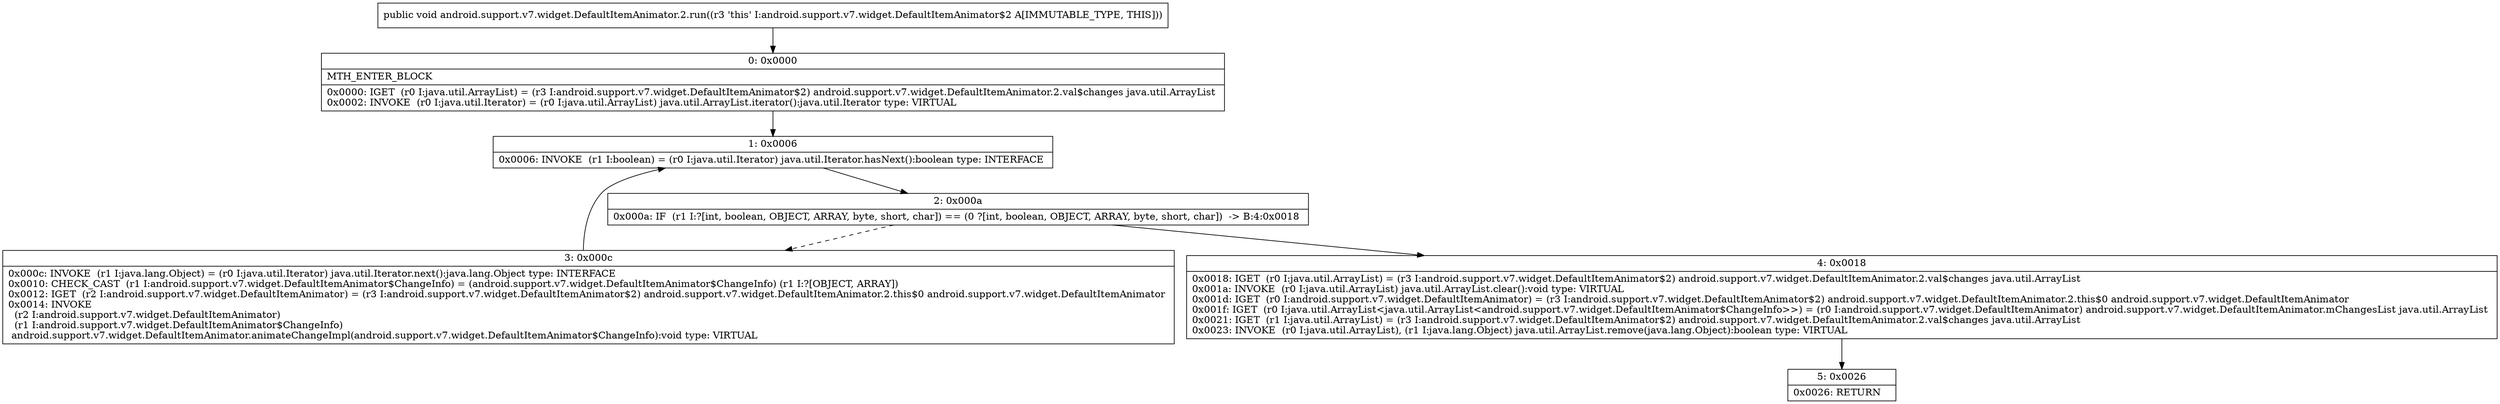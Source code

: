 digraph "CFG forandroid.support.v7.widget.DefaultItemAnimator.2.run()V" {
Node_0 [shape=record,label="{0\:\ 0x0000|MTH_ENTER_BLOCK\l|0x0000: IGET  (r0 I:java.util.ArrayList) = (r3 I:android.support.v7.widget.DefaultItemAnimator$2) android.support.v7.widget.DefaultItemAnimator.2.val$changes java.util.ArrayList \l0x0002: INVOKE  (r0 I:java.util.Iterator) = (r0 I:java.util.ArrayList) java.util.ArrayList.iterator():java.util.Iterator type: VIRTUAL \l}"];
Node_1 [shape=record,label="{1\:\ 0x0006|0x0006: INVOKE  (r1 I:boolean) = (r0 I:java.util.Iterator) java.util.Iterator.hasNext():boolean type: INTERFACE \l}"];
Node_2 [shape=record,label="{2\:\ 0x000a|0x000a: IF  (r1 I:?[int, boolean, OBJECT, ARRAY, byte, short, char]) == (0 ?[int, boolean, OBJECT, ARRAY, byte, short, char])  \-\> B:4:0x0018 \l}"];
Node_3 [shape=record,label="{3\:\ 0x000c|0x000c: INVOKE  (r1 I:java.lang.Object) = (r0 I:java.util.Iterator) java.util.Iterator.next():java.lang.Object type: INTERFACE \l0x0010: CHECK_CAST  (r1 I:android.support.v7.widget.DefaultItemAnimator$ChangeInfo) = (android.support.v7.widget.DefaultItemAnimator$ChangeInfo) (r1 I:?[OBJECT, ARRAY]) \l0x0012: IGET  (r2 I:android.support.v7.widget.DefaultItemAnimator) = (r3 I:android.support.v7.widget.DefaultItemAnimator$2) android.support.v7.widget.DefaultItemAnimator.2.this$0 android.support.v7.widget.DefaultItemAnimator \l0x0014: INVOKE  \l  (r2 I:android.support.v7.widget.DefaultItemAnimator)\l  (r1 I:android.support.v7.widget.DefaultItemAnimator$ChangeInfo)\l android.support.v7.widget.DefaultItemAnimator.animateChangeImpl(android.support.v7.widget.DefaultItemAnimator$ChangeInfo):void type: VIRTUAL \l}"];
Node_4 [shape=record,label="{4\:\ 0x0018|0x0018: IGET  (r0 I:java.util.ArrayList) = (r3 I:android.support.v7.widget.DefaultItemAnimator$2) android.support.v7.widget.DefaultItemAnimator.2.val$changes java.util.ArrayList \l0x001a: INVOKE  (r0 I:java.util.ArrayList) java.util.ArrayList.clear():void type: VIRTUAL \l0x001d: IGET  (r0 I:android.support.v7.widget.DefaultItemAnimator) = (r3 I:android.support.v7.widget.DefaultItemAnimator$2) android.support.v7.widget.DefaultItemAnimator.2.this$0 android.support.v7.widget.DefaultItemAnimator \l0x001f: IGET  (r0 I:java.util.ArrayList\<java.util.ArrayList\<android.support.v7.widget.DefaultItemAnimator$ChangeInfo\>\>) = (r0 I:android.support.v7.widget.DefaultItemAnimator) android.support.v7.widget.DefaultItemAnimator.mChangesList java.util.ArrayList \l0x0021: IGET  (r1 I:java.util.ArrayList) = (r3 I:android.support.v7.widget.DefaultItemAnimator$2) android.support.v7.widget.DefaultItemAnimator.2.val$changes java.util.ArrayList \l0x0023: INVOKE  (r0 I:java.util.ArrayList), (r1 I:java.lang.Object) java.util.ArrayList.remove(java.lang.Object):boolean type: VIRTUAL \l}"];
Node_5 [shape=record,label="{5\:\ 0x0026|0x0026: RETURN   \l}"];
MethodNode[shape=record,label="{public void android.support.v7.widget.DefaultItemAnimator.2.run((r3 'this' I:android.support.v7.widget.DefaultItemAnimator$2 A[IMMUTABLE_TYPE, THIS])) }"];
MethodNode -> Node_0;
Node_0 -> Node_1;
Node_1 -> Node_2;
Node_2 -> Node_3[style=dashed];
Node_2 -> Node_4;
Node_3 -> Node_1;
Node_4 -> Node_5;
}


